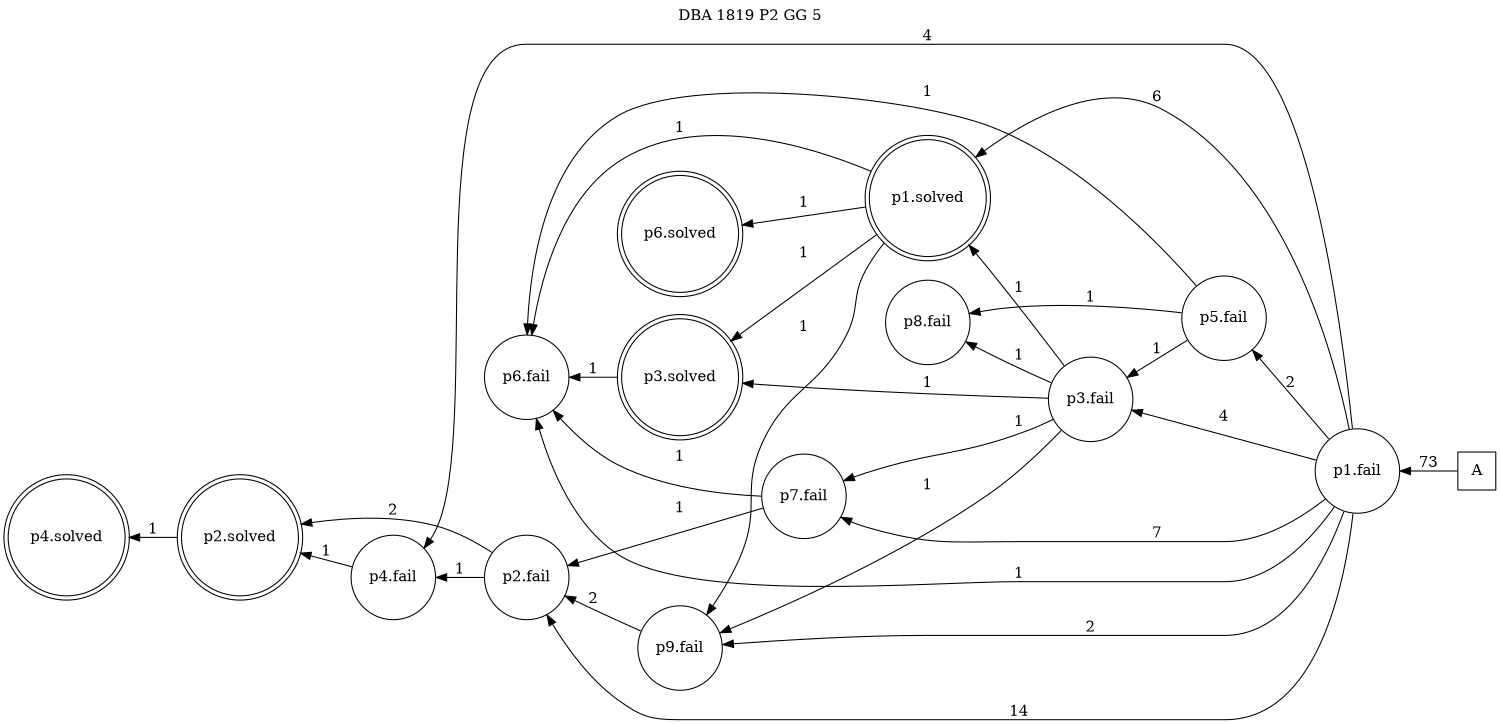 digraph DBA_1819_P2_GG_5 {
labelloc="tl"
label= " DBA 1819 P2 GG 5 "
rankdir="RL";
graph [ size=" 10 , 10 !"]

"A" [shape="square" label="A"]
"p1.fail" [shape="circle" label="p1.fail"]
"p2.fail" [shape="circle" label="p2.fail"]
"p7.fail" [shape="circle" label="p7.fail"]
"p5.fail" [shape="circle" label="p5.fail"]
"p6.fail" [shape="circle" label="p6.fail"]
"p9.fail" [shape="circle" label="p9.fail"]
"p3.fail" [shape="circle" label="p3.fail"]
"p4.fail" [shape="circle" label="p4.fail"]
"p8.fail" [shape="circle" label="p8.fail"]
"p2.solved" [shape="doublecircle" label="p2.solved"]
"p1.solved" [shape="doublecircle" label="p1.solved"]
"p3.solved" [shape="doublecircle" label="p3.solved"]
"p4.solved" [shape="doublecircle" label="p4.solved"]
"p6.solved" [shape="doublecircle" label="p6.solved"]
"A" -> "p1.fail" [ label=73]
"p1.fail" -> "p2.fail" [ label=14]
"p1.fail" -> "p7.fail" [ label=7]
"p1.fail" -> "p5.fail" [ label=2]
"p1.fail" -> "p6.fail" [ label=1]
"p1.fail" -> "p9.fail" [ label=2]
"p1.fail" -> "p3.fail" [ label=4]
"p1.fail" -> "p4.fail" [ label=4]
"p1.fail" -> "p1.solved" [ label=6]
"p2.fail" -> "p4.fail" [ label=1]
"p2.fail" -> "p2.solved" [ label=2]
"p7.fail" -> "p2.fail" [ label=1]
"p7.fail" -> "p6.fail" [ label=1]
"p5.fail" -> "p6.fail" [ label=1]
"p5.fail" -> "p3.fail" [ label=1]
"p5.fail" -> "p8.fail" [ label=1]
"p9.fail" -> "p2.fail" [ label=2]
"p3.fail" -> "p7.fail" [ label=1]
"p3.fail" -> "p9.fail" [ label=1]
"p3.fail" -> "p8.fail" [ label=1]
"p3.fail" -> "p1.solved" [ label=1]
"p3.fail" -> "p3.solved" [ label=1]
"p4.fail" -> "p2.solved" [ label=1]
"p2.solved" -> "p4.solved" [ label=1]
"p1.solved" -> "p6.fail" [ label=1]
"p1.solved" -> "p9.fail" [ label=1]
"p1.solved" -> "p3.solved" [ label=1]
"p1.solved" -> "p6.solved" [ label=1]
"p3.solved" -> "p6.fail" [ label=1]
}
